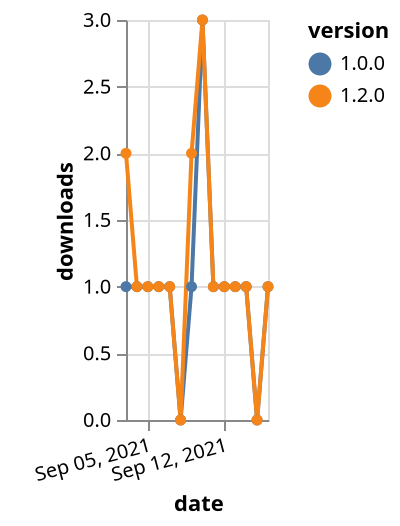 {"$schema": "https://vega.github.io/schema/vega-lite/v5.json", "description": "A simple bar chart with embedded data.", "data": {"values": [{"date": "2021-09-03", "total": 192, "delta": 1, "version": "1.0.0"}, {"date": "2021-09-04", "total": 193, "delta": 1, "version": "1.0.0"}, {"date": "2021-09-05", "total": 194, "delta": 1, "version": "1.0.0"}, {"date": "2021-09-06", "total": 195, "delta": 1, "version": "1.0.0"}, {"date": "2021-09-07", "total": 196, "delta": 1, "version": "1.0.0"}, {"date": "2021-09-08", "total": 196, "delta": 0, "version": "1.0.0"}, {"date": "2021-09-09", "total": 197, "delta": 1, "version": "1.0.0"}, {"date": "2021-09-10", "total": 200, "delta": 3, "version": "1.0.0"}, {"date": "2021-09-11", "total": 201, "delta": 1, "version": "1.0.0"}, {"date": "2021-09-12", "total": 202, "delta": 1, "version": "1.0.0"}, {"date": "2021-09-13", "total": 203, "delta": 1, "version": "1.0.0"}, {"date": "2021-09-14", "total": 204, "delta": 1, "version": "1.0.0"}, {"date": "2021-09-15", "total": 204, "delta": 0, "version": "1.0.0"}, {"date": "2021-09-16", "total": 205, "delta": 1, "version": "1.0.0"}, {"date": "2021-09-03", "total": 129, "delta": 2, "version": "1.2.0"}, {"date": "2021-09-04", "total": 130, "delta": 1, "version": "1.2.0"}, {"date": "2021-09-05", "total": 131, "delta": 1, "version": "1.2.0"}, {"date": "2021-09-06", "total": 132, "delta": 1, "version": "1.2.0"}, {"date": "2021-09-07", "total": 133, "delta": 1, "version": "1.2.0"}, {"date": "2021-09-08", "total": 133, "delta": 0, "version": "1.2.0"}, {"date": "2021-09-09", "total": 135, "delta": 2, "version": "1.2.0"}, {"date": "2021-09-10", "total": 138, "delta": 3, "version": "1.2.0"}, {"date": "2021-09-11", "total": 139, "delta": 1, "version": "1.2.0"}, {"date": "2021-09-12", "total": 140, "delta": 1, "version": "1.2.0"}, {"date": "2021-09-13", "total": 141, "delta": 1, "version": "1.2.0"}, {"date": "2021-09-14", "total": 142, "delta": 1, "version": "1.2.0"}, {"date": "2021-09-15", "total": 142, "delta": 0, "version": "1.2.0"}, {"date": "2021-09-16", "total": 143, "delta": 1, "version": "1.2.0"}]}, "width": "container", "mark": {"type": "line", "point": {"filled": true}}, "encoding": {"x": {"field": "date", "type": "temporal", "timeUnit": "yearmonthdate", "title": "date", "axis": {"labelAngle": -15}}, "y": {"field": "delta", "type": "quantitative", "title": "downloads"}, "color": {"field": "version", "type": "nominal"}, "tooltip": {"field": "delta"}}}